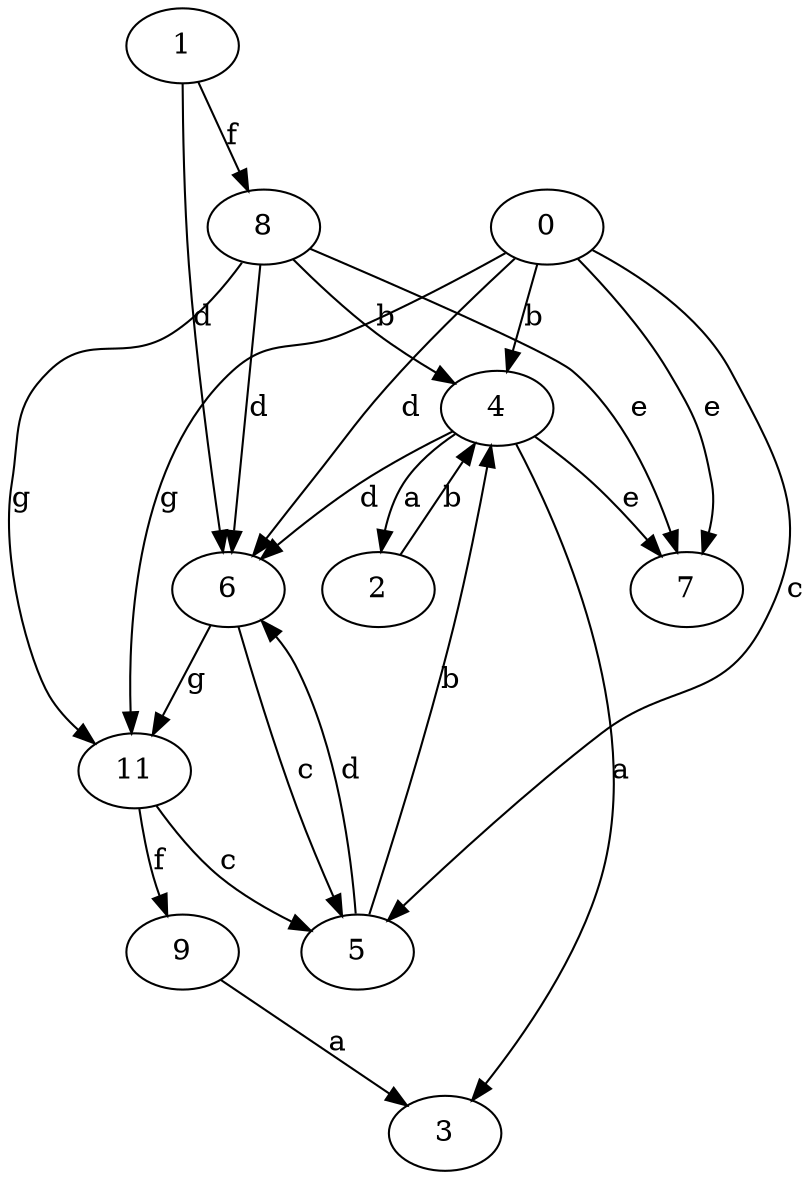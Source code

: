 strict digraph  {
0;
1;
2;
3;
4;
5;
6;
7;
8;
9;
11;
0 -> 4  [label=b];
0 -> 5  [label=c];
0 -> 6  [label=d];
0 -> 7  [label=e];
0 -> 11  [label=g];
1 -> 6  [label=d];
1 -> 8  [label=f];
2 -> 4  [label=b];
4 -> 2  [label=a];
4 -> 3  [label=a];
4 -> 6  [label=d];
4 -> 7  [label=e];
5 -> 4  [label=b];
5 -> 6  [label=d];
6 -> 5  [label=c];
6 -> 11  [label=g];
8 -> 4  [label=b];
8 -> 6  [label=d];
8 -> 7  [label=e];
8 -> 11  [label=g];
9 -> 3  [label=a];
11 -> 5  [label=c];
11 -> 9  [label=f];
}
